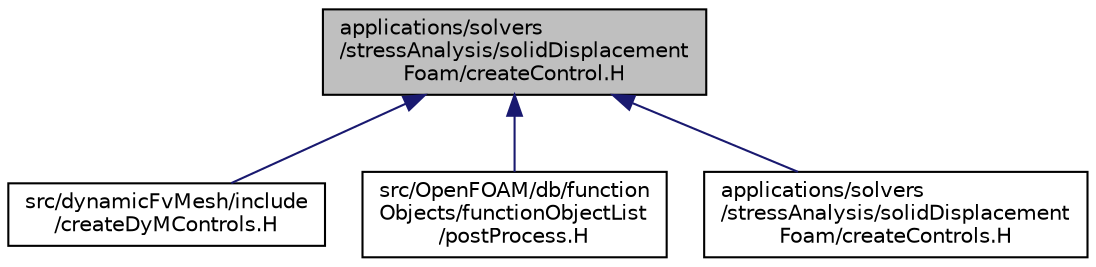 digraph "applications/solvers/stressAnalysis/solidDisplacementFoam/createControl.H"
{
  bgcolor="transparent";
  edge [fontname="Helvetica",fontsize="10",labelfontname="Helvetica",labelfontsize="10"];
  node [fontname="Helvetica",fontsize="10",shape=record];
  Node1 [label="applications/solvers\l/stressAnalysis/solidDisplacement\lFoam/createControl.H",height=0.2,width=0.4,color="black", fillcolor="grey75", style="filled" fontcolor="black"];
  Node1 -> Node2 [dir="back",color="midnightblue",fontsize="10",style="solid",fontname="Helvetica"];
  Node2 [label="src/dynamicFvMesh/include\l/createDyMControls.H",height=0.2,width=0.4,color="black",URL="$src_2dynamicFvMesh_2include_2createDyMControls_8H.html"];
  Node1 -> Node3 [dir="back",color="midnightblue",fontsize="10",style="solid",fontname="Helvetica"];
  Node3 [label="src/OpenFOAM/db/function\lObjects/functionObjectList\l/postProcess.H",height=0.2,width=0.4,color="black",URL="$postProcess_8H.html",tooltip="Execute application functionObjects to post-process existing results. "];
  Node1 -> Node4 [dir="back",color="midnightblue",fontsize="10",style="solid",fontname="Helvetica"];
  Node4 [label="applications/solvers\l/stressAnalysis/solidDisplacement\lFoam/createControls.H",height=0.2,width=0.4,color="black",URL="$stressAnalysis_2solidDisplacementFoam_2createControls_8H.html"];
}
